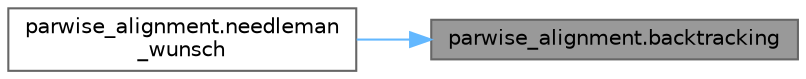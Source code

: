 digraph "parwise_alignment.backtracking"
{
 // LATEX_PDF_SIZE
  bgcolor="transparent";
  edge [fontname=Helvetica,fontsize=10,labelfontname=Helvetica,labelfontsize=10];
  node [fontname=Helvetica,fontsize=10,shape=box,height=0.2,width=0.4];
  rankdir="RL";
  Node1 [id="Node000001",label="parwise_alignment.backtracking",height=0.2,width=0.4,color="gray40", fillcolor="grey60", style="filled", fontcolor="black",tooltip="Trace back through matrix to find optimal alignment."];
  Node1 -> Node2 [id="edge1_Node000001_Node000002",dir="back",color="steelblue1",style="solid",tooltip=" "];
  Node2 [id="Node000002",label="parwise_alignment.needleman\l_wunsch",height=0.2,width=0.4,color="grey40", fillcolor="white", style="filled",URL="$namespaceparwise__alignment.html#a2ce293d056a5d9f2fd950ce379a3e724",tooltip="Perform Needleman-Wunsch global sequence alignment."];
}
